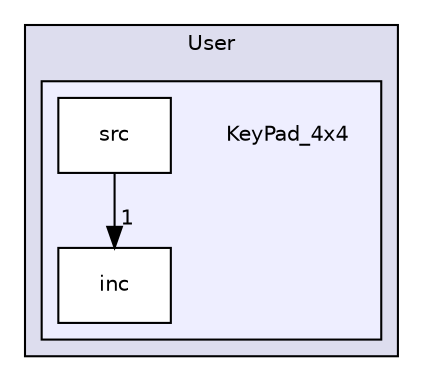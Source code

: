 digraph "Application/User/KeyPad_4x4" {
  compound=true
  node [ fontsize="10", fontname="Helvetica"];
  edge [ labelfontsize="10", labelfontname="Helvetica"];
  subgraph clusterdir_2a26a320998a2a6a516c041be8ee1b4c {
    graph [ bgcolor="#ddddee", pencolor="black", label="User" fontname="Helvetica", fontsize="10", URL="dir_2a26a320998a2a6a516c041be8ee1b4c.html"]
  subgraph clusterdir_98d5ac9bf70aacdbdcd1c1874b4eea84 {
    graph [ bgcolor="#eeeeff", pencolor="black", label="" URL="dir_98d5ac9bf70aacdbdcd1c1874b4eea84.html"];
    dir_98d5ac9bf70aacdbdcd1c1874b4eea84 [shape=plaintext label="KeyPad_4x4"];
    dir_fc0e475a0ec443b290bba57e931e3e04 [shape=box label="inc" color="black" fillcolor="white" style="filled" URL="dir_fc0e475a0ec443b290bba57e931e3e04.html"];
    dir_e1f8d96caf8d292f631fc60dae12752e [shape=box label="src" color="black" fillcolor="white" style="filled" URL="dir_e1f8d96caf8d292f631fc60dae12752e.html"];
  }
  }
  dir_e1f8d96caf8d292f631fc60dae12752e->dir_fc0e475a0ec443b290bba57e931e3e04 [headlabel="1", labeldistance=1.5 headhref="dir_000008_000007.html"];
}
